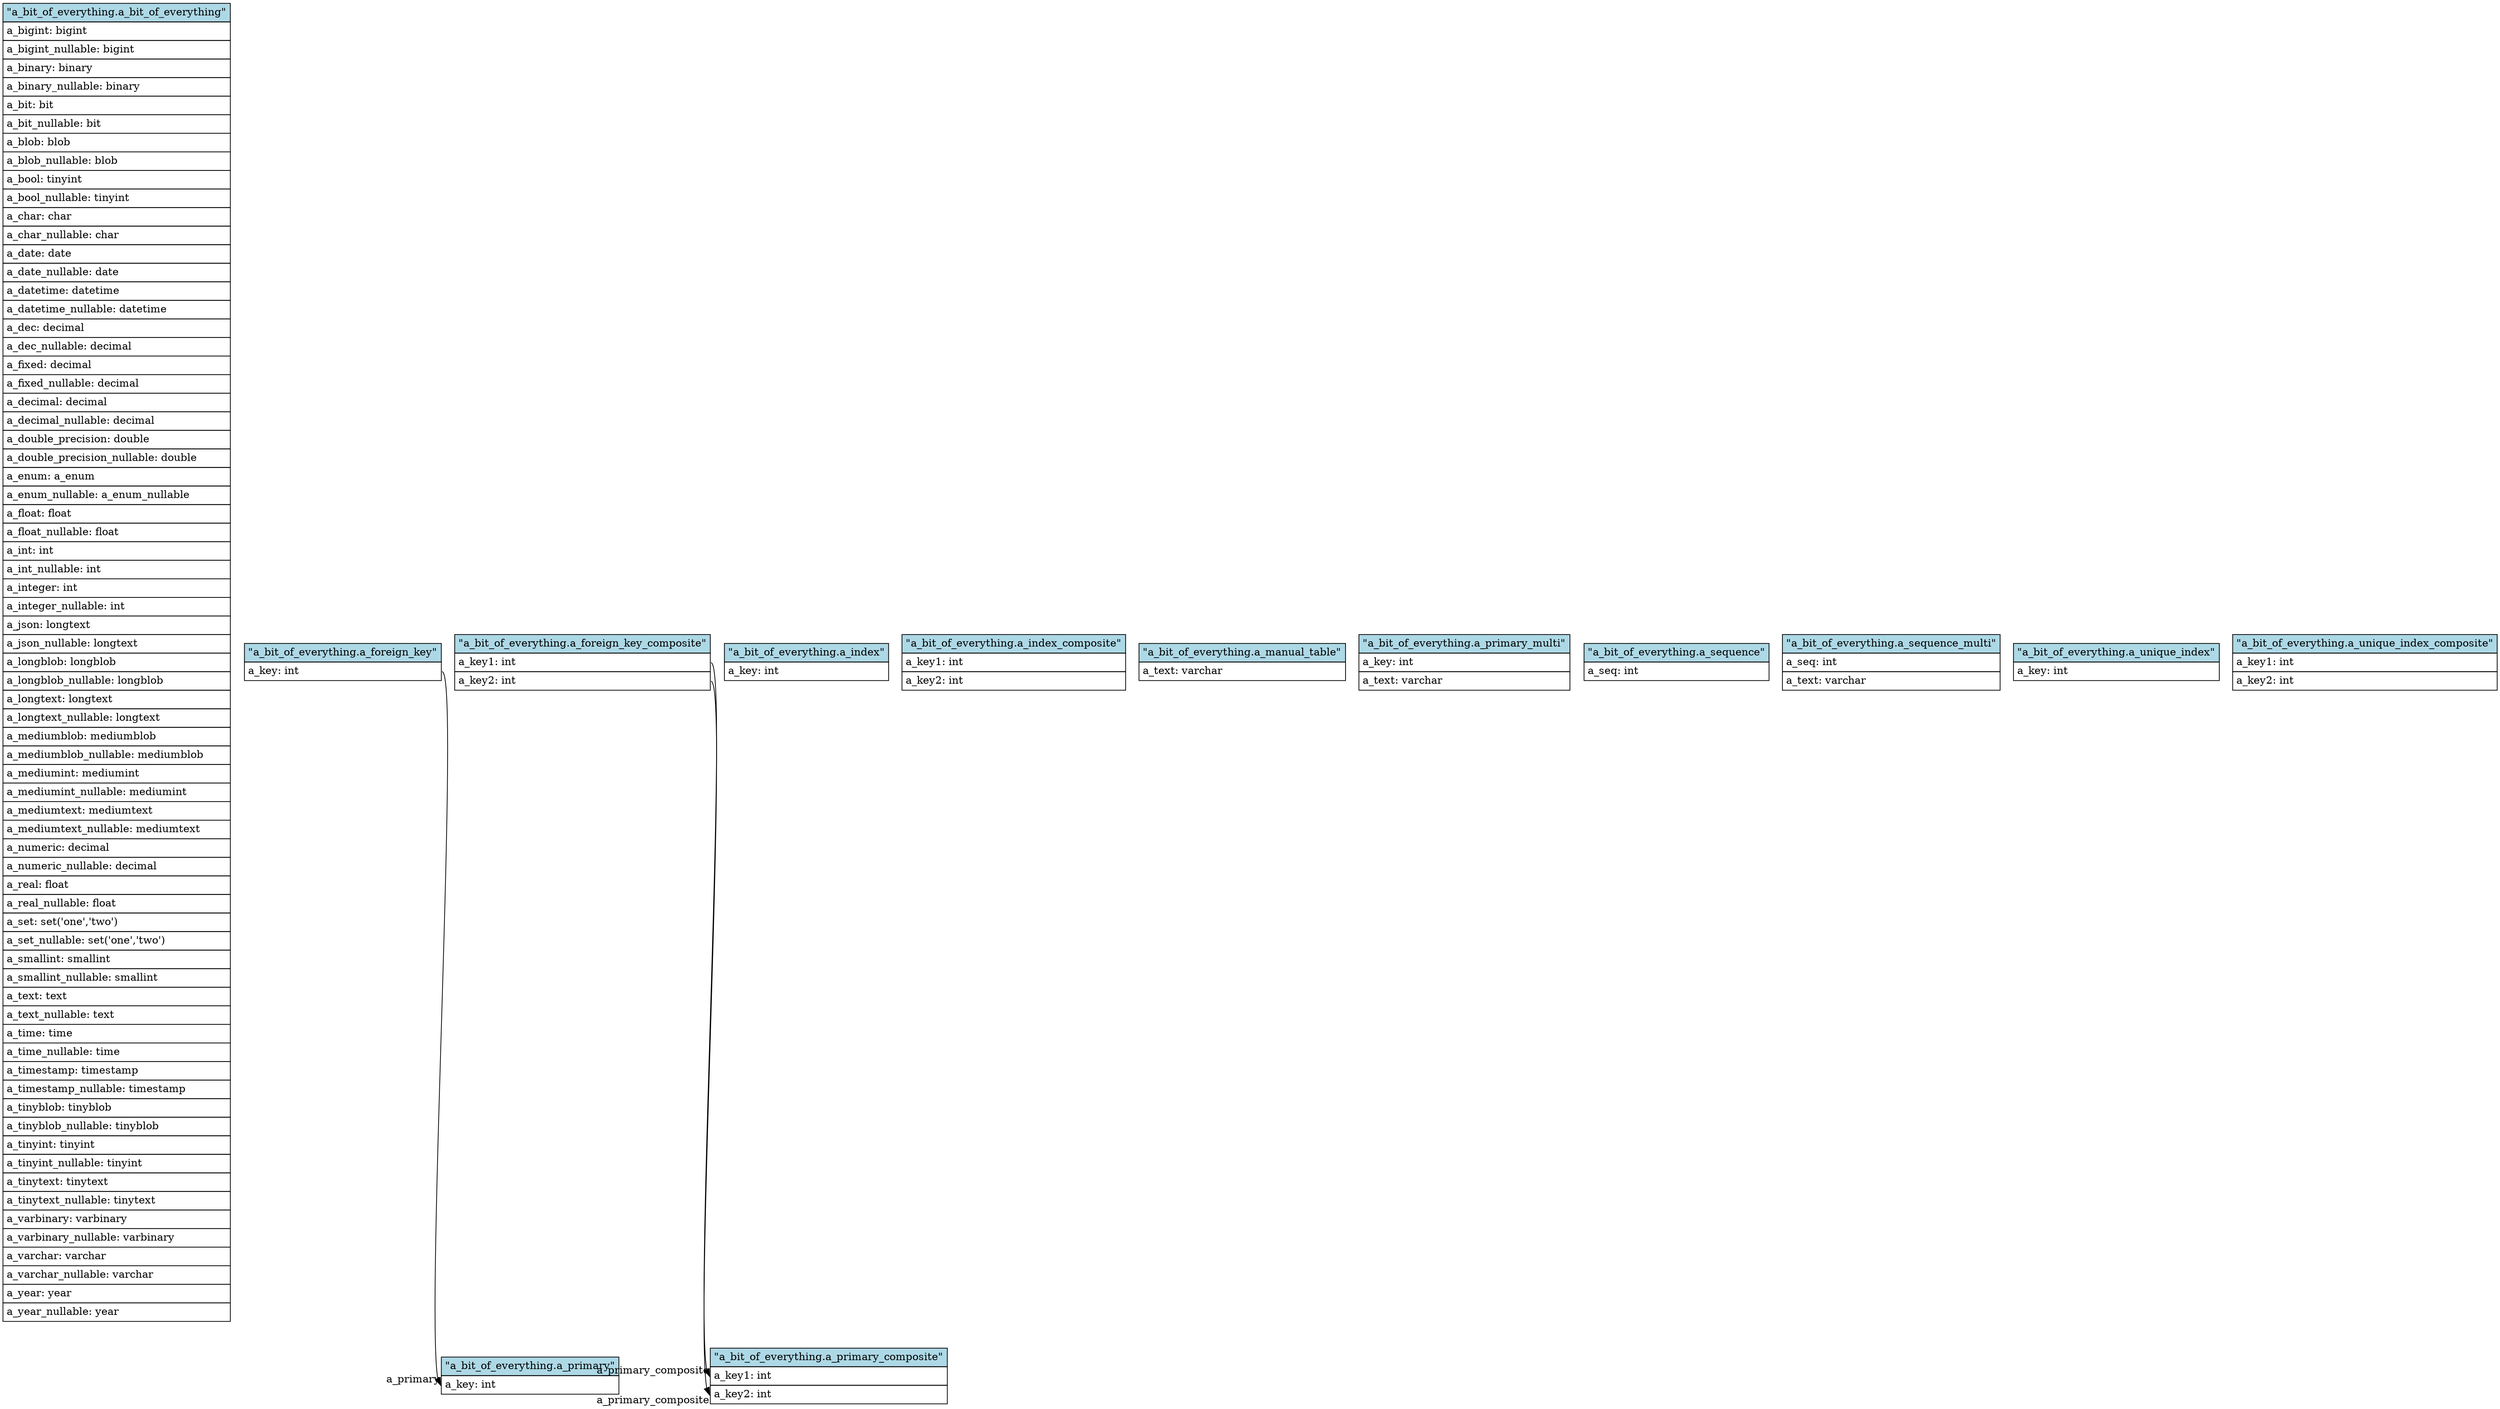 // Generated by xo.
digraph a_bit_of_everything {
	// Defaults
	node [shape=none
	 margin=0]
	
	// Nodes (tables)
	"a_bit_of_everything.a_bit_of_everything" [ label=<
		<table border="0" cellborder="1" cellspacing="0" cellpadding="4">
		<tr><td bgcolor="lightblue">"a_bit_of_everything.a_bit_of_everything"</td></tr>
		<tr><td align="left" PORT="a_bigint">a_bigint: bigint</td></tr>
		<tr><td align="left" PORT="a_bigint_nullable">a_bigint_nullable: bigint</td></tr>
		<tr><td align="left" PORT="a_binary">a_binary: binary</td></tr>
		<tr><td align="left" PORT="a_binary_nullable">a_binary_nullable: binary</td></tr>
		<tr><td align="left" PORT="a_bit">a_bit: bit</td></tr>
		<tr><td align="left" PORT="a_bit_nullable">a_bit_nullable: bit</td></tr>
		<tr><td align="left" PORT="a_blob">a_blob: blob</td></tr>
		<tr><td align="left" PORT="a_blob_nullable">a_blob_nullable: blob</td></tr>
		<tr><td align="left" PORT="a_bool">a_bool: tinyint</td></tr>
		<tr><td align="left" PORT="a_bool_nullable">a_bool_nullable: tinyint</td></tr>
		<tr><td align="left" PORT="a_char">a_char: char</td></tr>
		<tr><td align="left" PORT="a_char_nullable">a_char_nullable: char</td></tr>
		<tr><td align="left" PORT="a_date">a_date: date</td></tr>
		<tr><td align="left" PORT="a_date_nullable">a_date_nullable: date</td></tr>
		<tr><td align="left" PORT="a_datetime">a_datetime: datetime</td></tr>
		<tr><td align="left" PORT="a_datetime_nullable">a_datetime_nullable: datetime</td></tr>
		<tr><td align="left" PORT="a_dec">a_dec: decimal</td></tr>
		<tr><td align="left" PORT="a_dec_nullable">a_dec_nullable: decimal</td></tr>
		<tr><td align="left" PORT="a_fixed">a_fixed: decimal</td></tr>
		<tr><td align="left" PORT="a_fixed_nullable">a_fixed_nullable: decimal</td></tr>
		<tr><td align="left" PORT="a_decimal">a_decimal: decimal</td></tr>
		<tr><td align="left" PORT="a_decimal_nullable">a_decimal_nullable: decimal</td></tr>
		<tr><td align="left" PORT="a_double_precision">a_double_precision: double</td></tr>
		<tr><td align="left" PORT="a_double_precision_nullable">a_double_precision_nullable: double</td></tr>
		<tr><td align="left" PORT="a_enum">a_enum: a_enum</td></tr>
		<tr><td align="left" PORT="a_enum_nullable">a_enum_nullable: a_enum_nullable</td></tr>
		<tr><td align="left" PORT="a_float">a_float: float</td></tr>
		<tr><td align="left" PORT="a_float_nullable">a_float_nullable: float</td></tr>
		<tr><td align="left" PORT="a_int">a_int: int</td></tr>
		<tr><td align="left" PORT="a_int_nullable">a_int_nullable: int</td></tr>
		<tr><td align="left" PORT="a_integer">a_integer: int</td></tr>
		<tr><td align="left" PORT="a_integer_nullable">a_integer_nullable: int</td></tr>
		<tr><td align="left" PORT="a_json">a_json: longtext</td></tr>
		<tr><td align="left" PORT="a_json_nullable">a_json_nullable: longtext</td></tr>
		<tr><td align="left" PORT="a_longblob">a_longblob: longblob</td></tr>
		<tr><td align="left" PORT="a_longblob_nullable">a_longblob_nullable: longblob</td></tr>
		<tr><td align="left" PORT="a_longtext">a_longtext: longtext</td></tr>
		<tr><td align="left" PORT="a_longtext_nullable">a_longtext_nullable: longtext</td></tr>
		<tr><td align="left" PORT="a_mediumblob">a_mediumblob: mediumblob</td></tr>
		<tr><td align="left" PORT="a_mediumblob_nullable">a_mediumblob_nullable: mediumblob</td></tr>
		<tr><td align="left" PORT="a_mediumint">a_mediumint: mediumint</td></tr>
		<tr><td align="left" PORT="a_mediumint_nullable">a_mediumint_nullable: mediumint</td></tr>
		<tr><td align="left" PORT="a_mediumtext">a_mediumtext: mediumtext</td></tr>
		<tr><td align="left" PORT="a_mediumtext_nullable">a_mediumtext_nullable: mediumtext</td></tr>
		<tr><td align="left" PORT="a_numeric">a_numeric: decimal</td></tr>
		<tr><td align="left" PORT="a_numeric_nullable">a_numeric_nullable: decimal</td></tr>
		<tr><td align="left" PORT="a_real">a_real: float</td></tr>
		<tr><td align="left" PORT="a_real_nullable">a_real_nullable: float</td></tr>
		<tr><td align="left" PORT="a_set">a_set: set('one','two')</td></tr>
		<tr><td align="left" PORT="a_set_nullable">a_set_nullable: set('one','two')</td></tr>
		<tr><td align="left" PORT="a_smallint">a_smallint: smallint</td></tr>
		<tr><td align="left" PORT="a_smallint_nullable">a_smallint_nullable: smallint</td></tr>
		<tr><td align="left" PORT="a_text">a_text: text</td></tr>
		<tr><td align="left" PORT="a_text_nullable">a_text_nullable: text</td></tr>
		<tr><td align="left" PORT="a_time">a_time: time</td></tr>
		<tr><td align="left" PORT="a_time_nullable">a_time_nullable: time</td></tr>
		<tr><td align="left" PORT="a_timestamp">a_timestamp: timestamp</td></tr>
		<tr><td align="left" PORT="a_timestamp_nullable">a_timestamp_nullable: timestamp</td></tr>
		<tr><td align="left" PORT="a_tinyblob">a_tinyblob: tinyblob</td></tr>
		<tr><td align="left" PORT="a_tinyblob_nullable">a_tinyblob_nullable: tinyblob</td></tr>
		<tr><td align="left" PORT="a_tinyint">a_tinyint: tinyint</td></tr>
		<tr><td align="left" PORT="a_tinyint_nullable">a_tinyint_nullable: tinyint</td></tr>
		<tr><td align="left" PORT="a_tinytext">a_tinytext: tinytext</td></tr>
		<tr><td align="left" PORT="a_tinytext_nullable">a_tinytext_nullable: tinytext</td></tr>
		<tr><td align="left" PORT="a_varbinary">a_varbinary: varbinary</td></tr>
		<tr><td align="left" PORT="a_varbinary_nullable">a_varbinary_nullable: varbinary</td></tr>
		<tr><td align="left" PORT="a_varchar">a_varchar: varchar</td></tr>
		<tr><td align="left" PORT="a_varchar_nullable">a_varchar_nullable: varchar</td></tr>
		<tr><td align="left" PORT="a_year">a_year: year</td></tr>
		<tr><td align="left" PORT="a_year_nullable">a_year_nullable: year</td></tr>
		</table>> ]
	
	"a_bit_of_everything.a_foreign_key" [ label=<
		<table border="0" cellborder="1" cellspacing="0" cellpadding="4">
		<tr><td bgcolor="lightblue">"a_bit_of_everything.a_foreign_key"</td></tr>
		<tr><td align="left" PORT="a_key">a_key: int</td></tr>
		</table>> ]
	
	"a_bit_of_everything.a_foreign_key_composite" [ label=<
		<table border="0" cellborder="1" cellspacing="0" cellpadding="4">
		<tr><td bgcolor="lightblue">"a_bit_of_everything.a_foreign_key_composite"</td></tr>
		<tr><td align="left" PORT="a_key1">a_key1: int</td></tr>
		<tr><td align="left" PORT="a_key2">a_key2: int</td></tr>
		</table>> ]
	
	"a_bit_of_everything.a_index" [ label=<
		<table border="0" cellborder="1" cellspacing="0" cellpadding="4">
		<tr><td bgcolor="lightblue">"a_bit_of_everything.a_index"</td></tr>
		<tr><td align="left" PORT="a_key">a_key: int</td></tr>
		</table>> ]
	
	"a_bit_of_everything.a_index_composite" [ label=<
		<table border="0" cellborder="1" cellspacing="0" cellpadding="4">
		<tr><td bgcolor="lightblue">"a_bit_of_everything.a_index_composite"</td></tr>
		<tr><td align="left" PORT="a_key1">a_key1: int</td></tr>
		<tr><td align="left" PORT="a_key2">a_key2: int</td></tr>
		</table>> ]
	
	"a_bit_of_everything.a_manual_table" [ label=<
		<table border="0" cellborder="1" cellspacing="0" cellpadding="4">
		<tr><td bgcolor="lightblue">"a_bit_of_everything.a_manual_table"</td></tr>
		<tr><td align="left" PORT="a_text">a_text: varchar</td></tr>
		</table>> ]
	
	"a_bit_of_everything.a_primary" [ label=<
		<table border="0" cellborder="1" cellspacing="0" cellpadding="4">
		<tr><td bgcolor="lightblue">"a_bit_of_everything.a_primary"</td></tr>
		<tr><td align="left" PORT="a_key">a_key: int</td></tr>
		</table>> ]
	
	"a_bit_of_everything.a_primary_composite" [ label=<
		<table border="0" cellborder="1" cellspacing="0" cellpadding="4">
		<tr><td bgcolor="lightblue">"a_bit_of_everything.a_primary_composite"</td></tr>
		<tr><td align="left" PORT="a_key1">a_key1: int</td></tr>
		<tr><td align="left" PORT="a_key2">a_key2: int</td></tr>
		</table>> ]
	
	"a_bit_of_everything.a_primary_multi" [ label=<
		<table border="0" cellborder="1" cellspacing="0" cellpadding="4">
		<tr><td bgcolor="lightblue">"a_bit_of_everything.a_primary_multi"</td></tr>
		<tr><td align="left" PORT="a_key">a_key: int</td></tr>
		<tr><td align="left" PORT="a_text">a_text: varchar</td></tr>
		</table>> ]
	
	"a_bit_of_everything.a_sequence" [ label=<
		<table border="0" cellborder="1" cellspacing="0" cellpadding="4">
		<tr><td bgcolor="lightblue">"a_bit_of_everything.a_sequence"</td></tr>
		<tr><td align="left" PORT="a_seq">a_seq: int</td></tr>
		</table>> ]
	
	"a_bit_of_everything.a_sequence_multi" [ label=<
		<table border="0" cellborder="1" cellspacing="0" cellpadding="4">
		<tr><td bgcolor="lightblue">"a_bit_of_everything.a_sequence_multi"</td></tr>
		<tr><td align="left" PORT="a_seq">a_seq: int</td></tr>
		<tr><td align="left" PORT="a_text">a_text: varchar</td></tr>
		</table>> ]
	
	"a_bit_of_everything.a_unique_index" [ label=<
		<table border="0" cellborder="1" cellspacing="0" cellpadding="4">
		<tr><td bgcolor="lightblue">"a_bit_of_everything.a_unique_index"</td></tr>
		<tr><td align="left" PORT="a_key">a_key: int</td></tr>
		</table>> ]
	
	"a_bit_of_everything.a_unique_index_composite" [ label=<
		<table border="0" cellborder="1" cellspacing="0" cellpadding="4">
		<tr><td bgcolor="lightblue">"a_bit_of_everything.a_unique_index_composite"</td></tr>
		<tr><td align="left" PORT="a_key1">a_key1: int</td></tr>
		<tr><td align="left" PORT="a_key2">a_key2: int</td></tr>
		</table>> ]
	
	"a_bit_of_everything.a_foreign_key":"a_key":e -> "a_bit_of_everything.a_primary":"a_key":w [
		headlabel="a_primary"]
	"a_bit_of_everything.a_foreign_key_composite":"a_key1":e -> "a_bit_of_everything.a_primary_composite":"a_key1":w [
		headlabel="a_primary_composite"]
	"a_bit_of_everything.a_foreign_key_composite":"a_key2":e -> "a_bit_of_everything.a_primary_composite":"a_key2":w [
		headlabel="a_primary_composite"]
}
